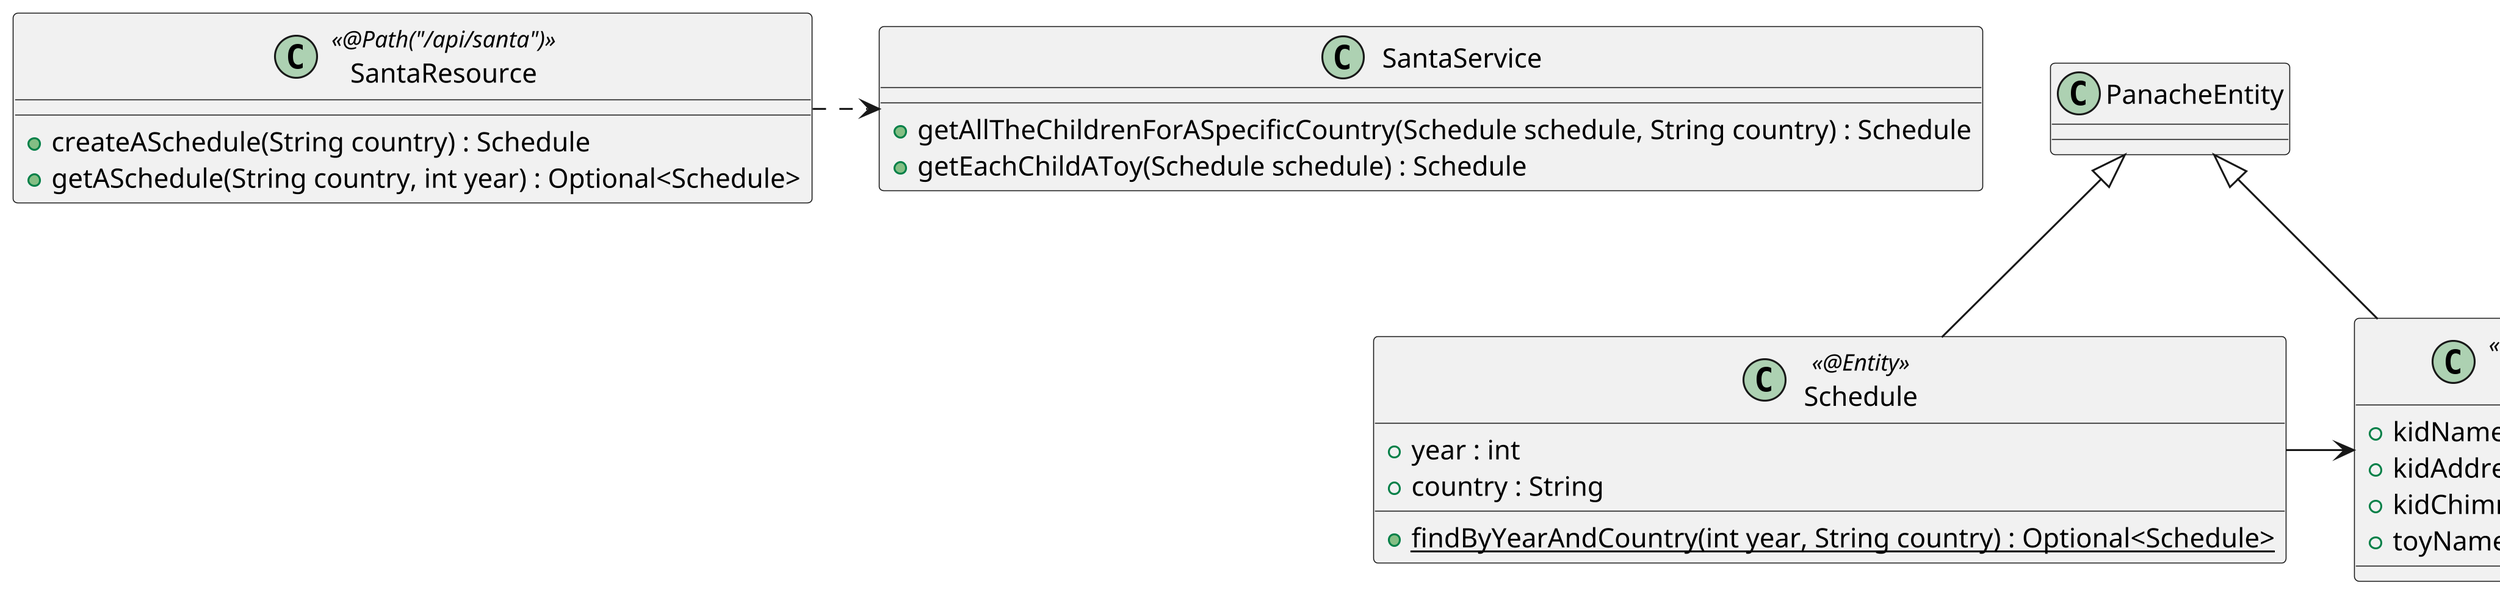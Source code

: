 @startuml
skinparam dpi 300

class Schedule <<@Entity>> {
    + year : int
    + country : String
    {static} + findByYearAndCountry(int year, String country) : Optional<Schedule>
}

class Stop <<@Entity>> {
    + kidName : String
    + kidAddress : String
    + kidChimney : boolea
    + toyName : String
}

class SantaResource <<@Path("/api/santa")>> {
    + createASchedule(String country) : Schedule
    + getASchedule(String country, int year) : Optional<Schedule>
}

class SantaService {
    + getAllTheChildrenForASpecificCountry(Schedule schedule, String country) : Schedule
    + getEachChildAToy(Schedule schedule) : Schedule
}

SantaResource .> SantaService
Schedule -> Stop
PanacheEntity <|-- Schedule
PanacheEntity <|-- Stop

@enduml
